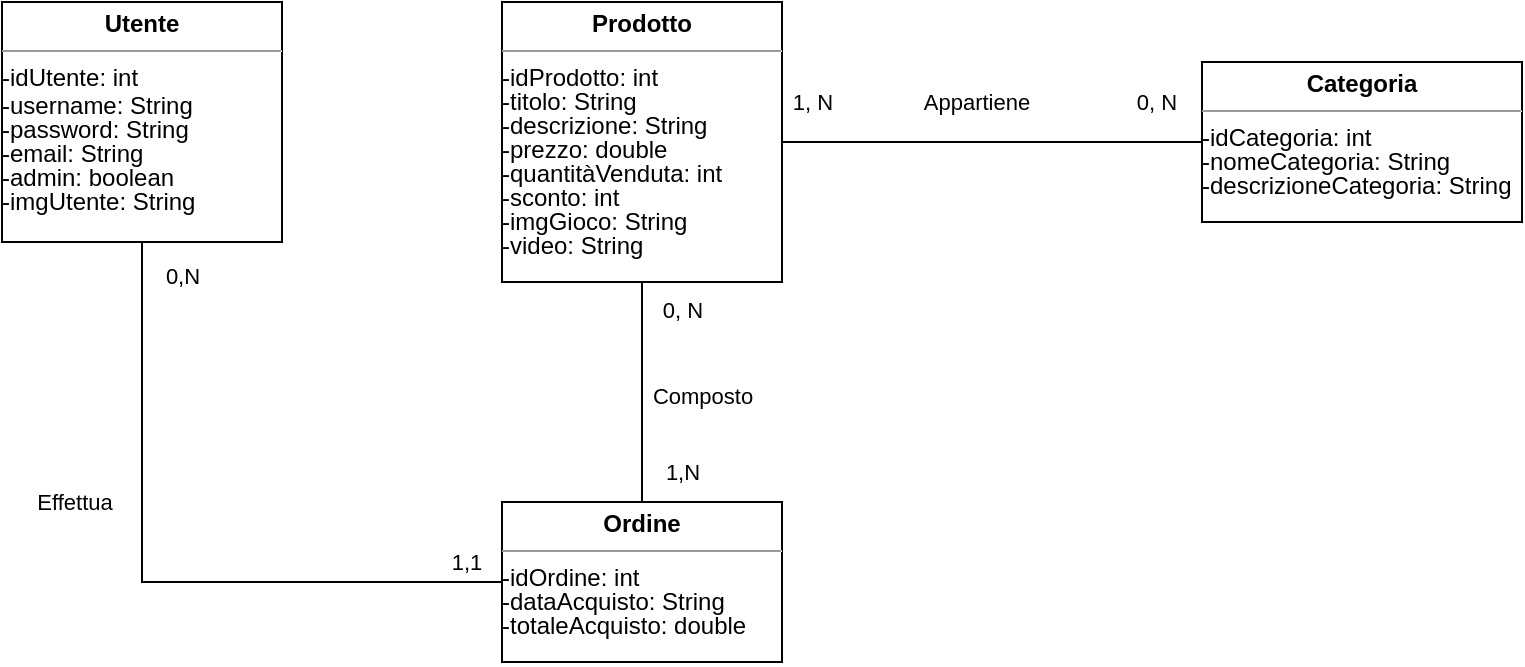 <mxfile version="13.9.9" type="device"><diagram id="mH3P-Zciib3vCvqERPgl" name="Pagina-1"><mxGraphModel dx="946" dy="637" grid="1" gridSize="10" guides="1" tooltips="1" connect="1" arrows="1" fold="1" page="1" pageScale="1" pageWidth="827" pageHeight="1169" math="0" shadow="0"><root><mxCell id="0"/><mxCell id="1" parent="0"/><mxCell id="Mbfl5nr1O0NRom0TGTEI-14" style="edgeStyle=orthogonalEdgeStyle;rounded=0;orthogonalLoop=1;jettySize=auto;html=1;exitX=0.5;exitY=1;exitDx=0;exitDy=0;entryX=0;entryY=0.5;entryDx=0;entryDy=0;endArrow=none;endFill=0;" edge="1" parent="1" source="Mbfl5nr1O0NRom0TGTEI-6" target="Mbfl5nr1O0NRom0TGTEI-12"><mxGeometry relative="1" as="geometry"/></mxCell><mxCell id="Mbfl5nr1O0NRom0TGTEI-17" value="Effettua" style="edgeLabel;html=1;align=center;verticalAlign=middle;resizable=0;points=[];" vertex="1" connectable="0" parent="Mbfl5nr1O0NRom0TGTEI-14"><mxGeometry x="0.164" y="-1" relative="1" as="geometry"><mxPoint x="-67.5" y="-41" as="offset"/></mxGeometry></mxCell><mxCell id="Mbfl5nr1O0NRom0TGTEI-20" value="0,N" style="edgeLabel;html=1;align=center;verticalAlign=middle;resizable=0;points=[];" vertex="1" connectable="0" parent="Mbfl5nr1O0NRom0TGTEI-14"><mxGeometry x="-0.903" relative="1" as="geometry"><mxPoint x="20" as="offset"/></mxGeometry></mxCell><mxCell id="Mbfl5nr1O0NRom0TGTEI-21" value="1,1" style="edgeLabel;html=1;align=center;verticalAlign=middle;resizable=0;points=[];" vertex="1" connectable="0" parent="Mbfl5nr1O0NRom0TGTEI-14"><mxGeometry x="0.894" relative="1" as="geometry"><mxPoint y="-10" as="offset"/></mxGeometry></mxCell><mxCell id="Mbfl5nr1O0NRom0TGTEI-6" value="&lt;p style=&quot;margin: 0px ; margin-top: 4px ; text-align: center&quot;&gt;&lt;b&gt;Utente&lt;/b&gt;&lt;/p&gt;&lt;hr size=&quot;1&quot;&gt;&lt;div style=&quot;height: 2px&quot;&gt;-idUtente: int&lt;/div&gt;&lt;div style=&quot;height: 2px&quot;&gt;&lt;br&gt;&lt;/div&gt;&lt;div style=&quot;height: 2px&quot;&gt;&lt;br&gt;&lt;/div&gt;&lt;div style=&quot;height: 2px&quot;&gt;&lt;br&gt;&lt;/div&gt;&lt;div style=&quot;height: 2px&quot;&gt;&lt;br&gt;&lt;/div&gt;&lt;div style=&quot;height: 2px&quot;&gt;&lt;br&gt;&lt;/div&gt;&lt;div style=&quot;height: 2px&quot;&gt;&lt;br&gt;&lt;/div&gt;&lt;div style=&quot;height: 2px&quot;&gt;-username: String&lt;/div&gt;&lt;div style=&quot;height: 2px&quot;&gt;&lt;br&gt;&lt;/div&gt;&lt;div style=&quot;height: 2px&quot;&gt;&lt;br&gt;&lt;/div&gt;&lt;div style=&quot;height: 2px&quot;&gt;&lt;br&gt;&lt;/div&gt;&lt;div style=&quot;height: 2px&quot;&gt;&lt;br&gt;&lt;/div&gt;&lt;div style=&quot;height: 2px&quot;&gt;&lt;br&gt;&lt;/div&gt;&lt;div style=&quot;height: 2px&quot;&gt;-password: String&lt;/div&gt;&lt;div style=&quot;height: 2px&quot;&gt;&lt;br&gt;&lt;/div&gt;&lt;div style=&quot;height: 2px&quot;&gt;&lt;br&gt;&lt;/div&gt;&lt;div style=&quot;height: 2px&quot;&gt;&lt;br&gt;&lt;/div&gt;&lt;div style=&quot;height: 2px&quot;&gt;&lt;br&gt;&lt;/div&gt;&lt;div style=&quot;height: 2px&quot;&gt;&lt;br&gt;&lt;/div&gt;&lt;div style=&quot;height: 2px&quot;&gt;-email: String&lt;/div&gt;&lt;div style=&quot;height: 2px&quot;&gt;&lt;br&gt;&lt;/div&gt;&lt;div style=&quot;height: 2px&quot;&gt;&lt;br&gt;&lt;/div&gt;&lt;div style=&quot;height: 2px&quot;&gt;&lt;br&gt;&lt;/div&gt;&lt;div style=&quot;height: 2px&quot;&gt;&lt;br&gt;&lt;/div&gt;&lt;div style=&quot;height: 2px&quot;&gt;&lt;br&gt;&lt;/div&gt;&lt;div style=&quot;height: 2px&quot;&gt;-admin: boolean&lt;/div&gt;&lt;div style=&quot;height: 2px&quot;&gt;&lt;br&gt;&lt;/div&gt;&lt;div style=&quot;height: 2px&quot;&gt;&lt;br&gt;&lt;/div&gt;&lt;div style=&quot;height: 2px&quot;&gt;&lt;br&gt;&lt;/div&gt;&lt;div style=&quot;height: 2px&quot;&gt;&lt;br&gt;&lt;/div&gt;&lt;div style=&quot;height: 2px&quot;&gt;&lt;br&gt;&lt;/div&gt;&lt;div style=&quot;height: 2px&quot;&gt;-imgUtente: String&lt;/div&gt;" style="verticalAlign=top;align=left;overflow=fill;fontSize=12;fontFamily=Helvetica;html=1;" vertex="1" parent="1"><mxGeometry x="140" y="100" width="140" height="120" as="geometry"/></mxCell><mxCell id="Mbfl5nr1O0NRom0TGTEI-8" value="&lt;p style=&quot;margin: 0px ; margin-top: 4px ; text-align: center&quot;&gt;&lt;b&gt;Categoria&lt;/b&gt;&lt;/p&gt;&lt;hr size=&quot;1&quot;&gt;&lt;div style=&quot;height: 2px&quot;&gt;-idCategoria: int&lt;/div&gt;&lt;div style=&quot;height: 2px&quot;&gt;&lt;br&gt;&lt;/div&gt;&lt;div style=&quot;height: 2px&quot;&gt;&lt;br&gt;&lt;/div&gt;&lt;div style=&quot;height: 2px&quot;&gt;&lt;br&gt;&lt;/div&gt;&lt;div style=&quot;height: 2px&quot;&gt;&lt;br&gt;&lt;/div&gt;&lt;div style=&quot;height: 2px&quot;&gt;&lt;br&gt;&lt;/div&gt;&lt;div style=&quot;height: 2px&quot;&gt;-nomeCategoria: String&lt;/div&gt;&lt;div style=&quot;height: 2px&quot;&gt;&lt;br&gt;&lt;/div&gt;&lt;div style=&quot;height: 2px&quot;&gt;&lt;br&gt;&lt;/div&gt;&lt;div style=&quot;height: 2px&quot;&gt;&lt;br&gt;&lt;/div&gt;&lt;div style=&quot;height: 2px&quot;&gt;&lt;br&gt;&lt;/div&gt;&lt;div style=&quot;height: 2px&quot;&gt;&lt;br&gt;&lt;/div&gt;&lt;div style=&quot;height: 2px&quot;&gt;-descrizioneCategoria: String&lt;/div&gt;" style="verticalAlign=top;align=left;overflow=fill;fontSize=12;fontFamily=Helvetica;html=1;" vertex="1" parent="1"><mxGeometry x="740" y="130" width="160" height="80" as="geometry"/></mxCell><mxCell id="Mbfl5nr1O0NRom0TGTEI-16" style="edgeStyle=orthogonalEdgeStyle;rounded=0;orthogonalLoop=1;jettySize=auto;html=1;exitX=1;exitY=0.5;exitDx=0;exitDy=0;entryX=0;entryY=0.5;entryDx=0;entryDy=0;endArrow=none;endFill=0;" edge="1" parent="1" source="Mbfl5nr1O0NRom0TGTEI-11" target="Mbfl5nr1O0NRom0TGTEI-8"><mxGeometry relative="1" as="geometry"/></mxCell><mxCell id="Mbfl5nr1O0NRom0TGTEI-19" value="Appartiene" style="edgeLabel;html=1;align=center;verticalAlign=middle;resizable=0;points=[];" vertex="1" connectable="0" parent="Mbfl5nr1O0NRom0TGTEI-16"><mxGeometry x="-0.192" y="-2" relative="1" as="geometry"><mxPoint x="11.67" y="-22" as="offset"/></mxGeometry></mxCell><mxCell id="Mbfl5nr1O0NRom0TGTEI-24" value="1, N" style="edgeLabel;html=1;align=center;verticalAlign=middle;resizable=0;points=[];" vertex="1" connectable="0" parent="Mbfl5nr1O0NRom0TGTEI-16"><mxGeometry x="-0.859" y="1" relative="1" as="geometry"><mxPoint y="-19" as="offset"/></mxGeometry></mxCell><mxCell id="Mbfl5nr1O0NRom0TGTEI-25" value="0, N" style="edgeLabel;html=1;align=center;verticalAlign=middle;resizable=0;points=[];" vertex="1" connectable="0" parent="Mbfl5nr1O0NRom0TGTEI-16"><mxGeometry x="0.778" y="3" relative="1" as="geometry"><mxPoint y="-17" as="offset"/></mxGeometry></mxCell><mxCell id="Mbfl5nr1O0NRom0TGTEI-11" value="&lt;p style=&quot;margin: 0px ; margin-top: 4px ; text-align: center&quot;&gt;&lt;b&gt;Prodotto&lt;/b&gt;&lt;/p&gt;&lt;hr size=&quot;1&quot;&gt;&lt;div style=&quot;height: 2px&quot;&gt;-idProdotto: int&lt;/div&gt;&lt;div style=&quot;height: 2px&quot;&gt;&lt;br&gt;&lt;/div&gt;&lt;div style=&quot;height: 2px&quot;&gt;&lt;br&gt;&lt;/div&gt;&lt;div style=&quot;height: 2px&quot;&gt;&lt;br&gt;&lt;/div&gt;&lt;div style=&quot;height: 2px&quot;&gt;&lt;br&gt;&lt;/div&gt;&lt;div style=&quot;height: 2px&quot;&gt;&lt;br&gt;&lt;/div&gt;&lt;div style=&quot;height: 2px&quot;&gt;-titolo: String&lt;/div&gt;&lt;div style=&quot;height: 2px&quot;&gt;&lt;br&gt;&lt;/div&gt;&lt;div style=&quot;height: 2px&quot;&gt;&lt;br&gt;&lt;/div&gt;&lt;div style=&quot;height: 2px&quot;&gt;&lt;br&gt;&lt;/div&gt;&lt;div style=&quot;height: 2px&quot;&gt;&lt;br&gt;&lt;/div&gt;&lt;div style=&quot;height: 2px&quot;&gt;&lt;br&gt;&lt;/div&gt;&lt;div style=&quot;height: 2px&quot;&gt;-descrizione: String&lt;/div&gt;&lt;div style=&quot;height: 2px&quot;&gt;&lt;br&gt;&lt;/div&gt;&lt;div style=&quot;height: 2px&quot;&gt;&lt;br&gt;&lt;/div&gt;&lt;div style=&quot;height: 2px&quot;&gt;&lt;br&gt;&lt;/div&gt;&lt;div style=&quot;height: 2px&quot;&gt;&lt;br&gt;&lt;/div&gt;&lt;div style=&quot;height: 2px&quot;&gt;&lt;br&gt;&lt;/div&gt;&lt;div style=&quot;height: 2px&quot;&gt;-prezzo: double&lt;/div&gt;&lt;div style=&quot;height: 2px&quot;&gt;&lt;br&gt;&lt;/div&gt;&lt;div style=&quot;height: 2px&quot;&gt;&lt;br&gt;&lt;/div&gt;&lt;div style=&quot;height: 2px&quot;&gt;&lt;br&gt;&lt;/div&gt;&lt;div style=&quot;height: 2px&quot;&gt;&lt;br&gt;&lt;/div&gt;&lt;div style=&quot;height: 2px&quot;&gt;&lt;br&gt;&lt;/div&gt;&lt;div style=&quot;height: 2px&quot;&gt;-quantitàVenduta: int&lt;/div&gt;&lt;div style=&quot;height: 2px&quot;&gt;&lt;br&gt;&lt;/div&gt;&lt;div style=&quot;height: 2px&quot;&gt;&lt;br&gt;&lt;/div&gt;&lt;div style=&quot;height: 2px&quot;&gt;&lt;br&gt;&lt;/div&gt;&lt;div style=&quot;height: 2px&quot;&gt;&lt;br&gt;&lt;/div&gt;&lt;div style=&quot;height: 2px&quot;&gt;&lt;br&gt;&lt;/div&gt;&lt;div style=&quot;height: 2px&quot;&gt;-sconto: int&lt;/div&gt;&lt;div style=&quot;height: 2px&quot;&gt;&lt;br&gt;&lt;/div&gt;&lt;div style=&quot;height: 2px&quot;&gt;&lt;br&gt;&lt;/div&gt;&lt;div style=&quot;height: 2px&quot;&gt;&lt;br&gt;&lt;/div&gt;&lt;div style=&quot;height: 2px&quot;&gt;&lt;br&gt;&lt;/div&gt;&lt;div style=&quot;height: 2px&quot;&gt;&lt;br&gt;&lt;/div&gt;&lt;div style=&quot;height: 2px&quot;&gt;-imgGioco: String&lt;/div&gt;&lt;div style=&quot;height: 2px&quot;&gt;&lt;br&gt;&lt;/div&gt;&lt;div style=&quot;height: 2px&quot;&gt;&lt;br&gt;&lt;/div&gt;&lt;div style=&quot;height: 2px&quot;&gt;&lt;br&gt;&lt;/div&gt;&lt;div style=&quot;height: 2px&quot;&gt;&lt;br&gt;&lt;/div&gt;&lt;div style=&quot;height: 2px&quot;&gt;&lt;br&gt;&lt;/div&gt;&lt;div style=&quot;height: 2px&quot;&gt;-video: String&lt;/div&gt;&lt;div style=&quot;height: 2px&quot;&gt;&lt;br&gt;&lt;/div&gt;" style="verticalAlign=top;align=left;overflow=fill;fontSize=12;fontFamily=Helvetica;html=1;" vertex="1" parent="1"><mxGeometry x="390" y="100" width="140" height="140" as="geometry"/></mxCell><mxCell id="Mbfl5nr1O0NRom0TGTEI-15" style="edgeStyle=orthogonalEdgeStyle;rounded=0;orthogonalLoop=1;jettySize=auto;html=1;exitX=0.5;exitY=0;exitDx=0;exitDy=0;entryX=0.5;entryY=1;entryDx=0;entryDy=0;endArrow=none;endFill=0;" edge="1" parent="1" source="Mbfl5nr1O0NRom0TGTEI-12" target="Mbfl5nr1O0NRom0TGTEI-11"><mxGeometry relative="1" as="geometry"/></mxCell><mxCell id="Mbfl5nr1O0NRom0TGTEI-18" value="Composto" style="edgeLabel;html=1;align=center;verticalAlign=middle;resizable=0;points=[];" vertex="1" connectable="0" parent="Mbfl5nr1O0NRom0TGTEI-15"><mxGeometry x="-0.036" y="-3" relative="1" as="geometry"><mxPoint x="27" as="offset"/></mxGeometry></mxCell><mxCell id="Mbfl5nr1O0NRom0TGTEI-22" value="1,N" style="edgeLabel;html=1;align=center;verticalAlign=middle;resizable=0;points=[];" vertex="1" connectable="0" parent="Mbfl5nr1O0NRom0TGTEI-15"><mxGeometry x="-0.728" relative="1" as="geometry"><mxPoint x="20" as="offset"/></mxGeometry></mxCell><mxCell id="Mbfl5nr1O0NRom0TGTEI-23" value="0, N" style="edgeLabel;html=1;align=center;verticalAlign=middle;resizable=0;points=[];" vertex="1" connectable="0" parent="Mbfl5nr1O0NRom0TGTEI-15"><mxGeometry x="0.759" y="-1" relative="1" as="geometry"><mxPoint x="19" as="offset"/></mxGeometry></mxCell><mxCell id="Mbfl5nr1O0NRom0TGTEI-12" value="&lt;p style=&quot;margin: 0px ; margin-top: 4px ; text-align: center&quot;&gt;&lt;b&gt;Ordine&lt;/b&gt;&lt;/p&gt;&lt;hr size=&quot;1&quot;&gt;&lt;div style=&quot;height: 2px&quot;&gt;-idOrdine: int&lt;/div&gt;&lt;div style=&quot;height: 2px&quot;&gt;&lt;br&gt;&lt;/div&gt;&lt;div style=&quot;height: 2px&quot;&gt;&lt;br&gt;&lt;/div&gt;&lt;div style=&quot;height: 2px&quot;&gt;&lt;br&gt;&lt;/div&gt;&lt;div style=&quot;height: 2px&quot;&gt;&lt;br&gt;&lt;/div&gt;&lt;div style=&quot;height: 2px&quot;&gt;&lt;br&gt;&lt;/div&gt;&lt;div style=&quot;height: 2px&quot;&gt;-dataAcquisto: String&lt;/div&gt;&lt;div style=&quot;height: 2px&quot;&gt;&lt;br&gt;&lt;/div&gt;&lt;div style=&quot;height: 2px&quot;&gt;&lt;br&gt;&lt;/div&gt;&lt;div style=&quot;height: 2px&quot;&gt;&lt;br&gt;&lt;/div&gt;&lt;div style=&quot;height: 2px&quot;&gt;&lt;br&gt;&lt;/div&gt;&lt;div style=&quot;height: 2px&quot;&gt;&lt;br&gt;&lt;/div&gt;&lt;div style=&quot;height: 2px&quot;&gt;-totaleAcquisto: double&lt;/div&gt;&lt;div style=&quot;height: 2px&quot;&gt;&lt;br&gt;&lt;/div&gt;" style="verticalAlign=top;align=left;overflow=fill;fontSize=12;fontFamily=Helvetica;html=1;" vertex="1" parent="1"><mxGeometry x="390" y="350" width="140" height="80" as="geometry"/></mxCell><mxCell id="Mbfl5nr1O0NRom0TGTEI-26" style="edgeStyle=orthogonalEdgeStyle;rounded=0;orthogonalLoop=1;jettySize=auto;html=1;exitX=0.5;exitY=1;exitDx=0;exitDy=0;endArrow=none;endFill=0;" edge="1" parent="1" source="Mbfl5nr1O0NRom0TGTEI-12" target="Mbfl5nr1O0NRom0TGTEI-12"><mxGeometry relative="1" as="geometry"/></mxCell></root></mxGraphModel></diagram></mxfile>